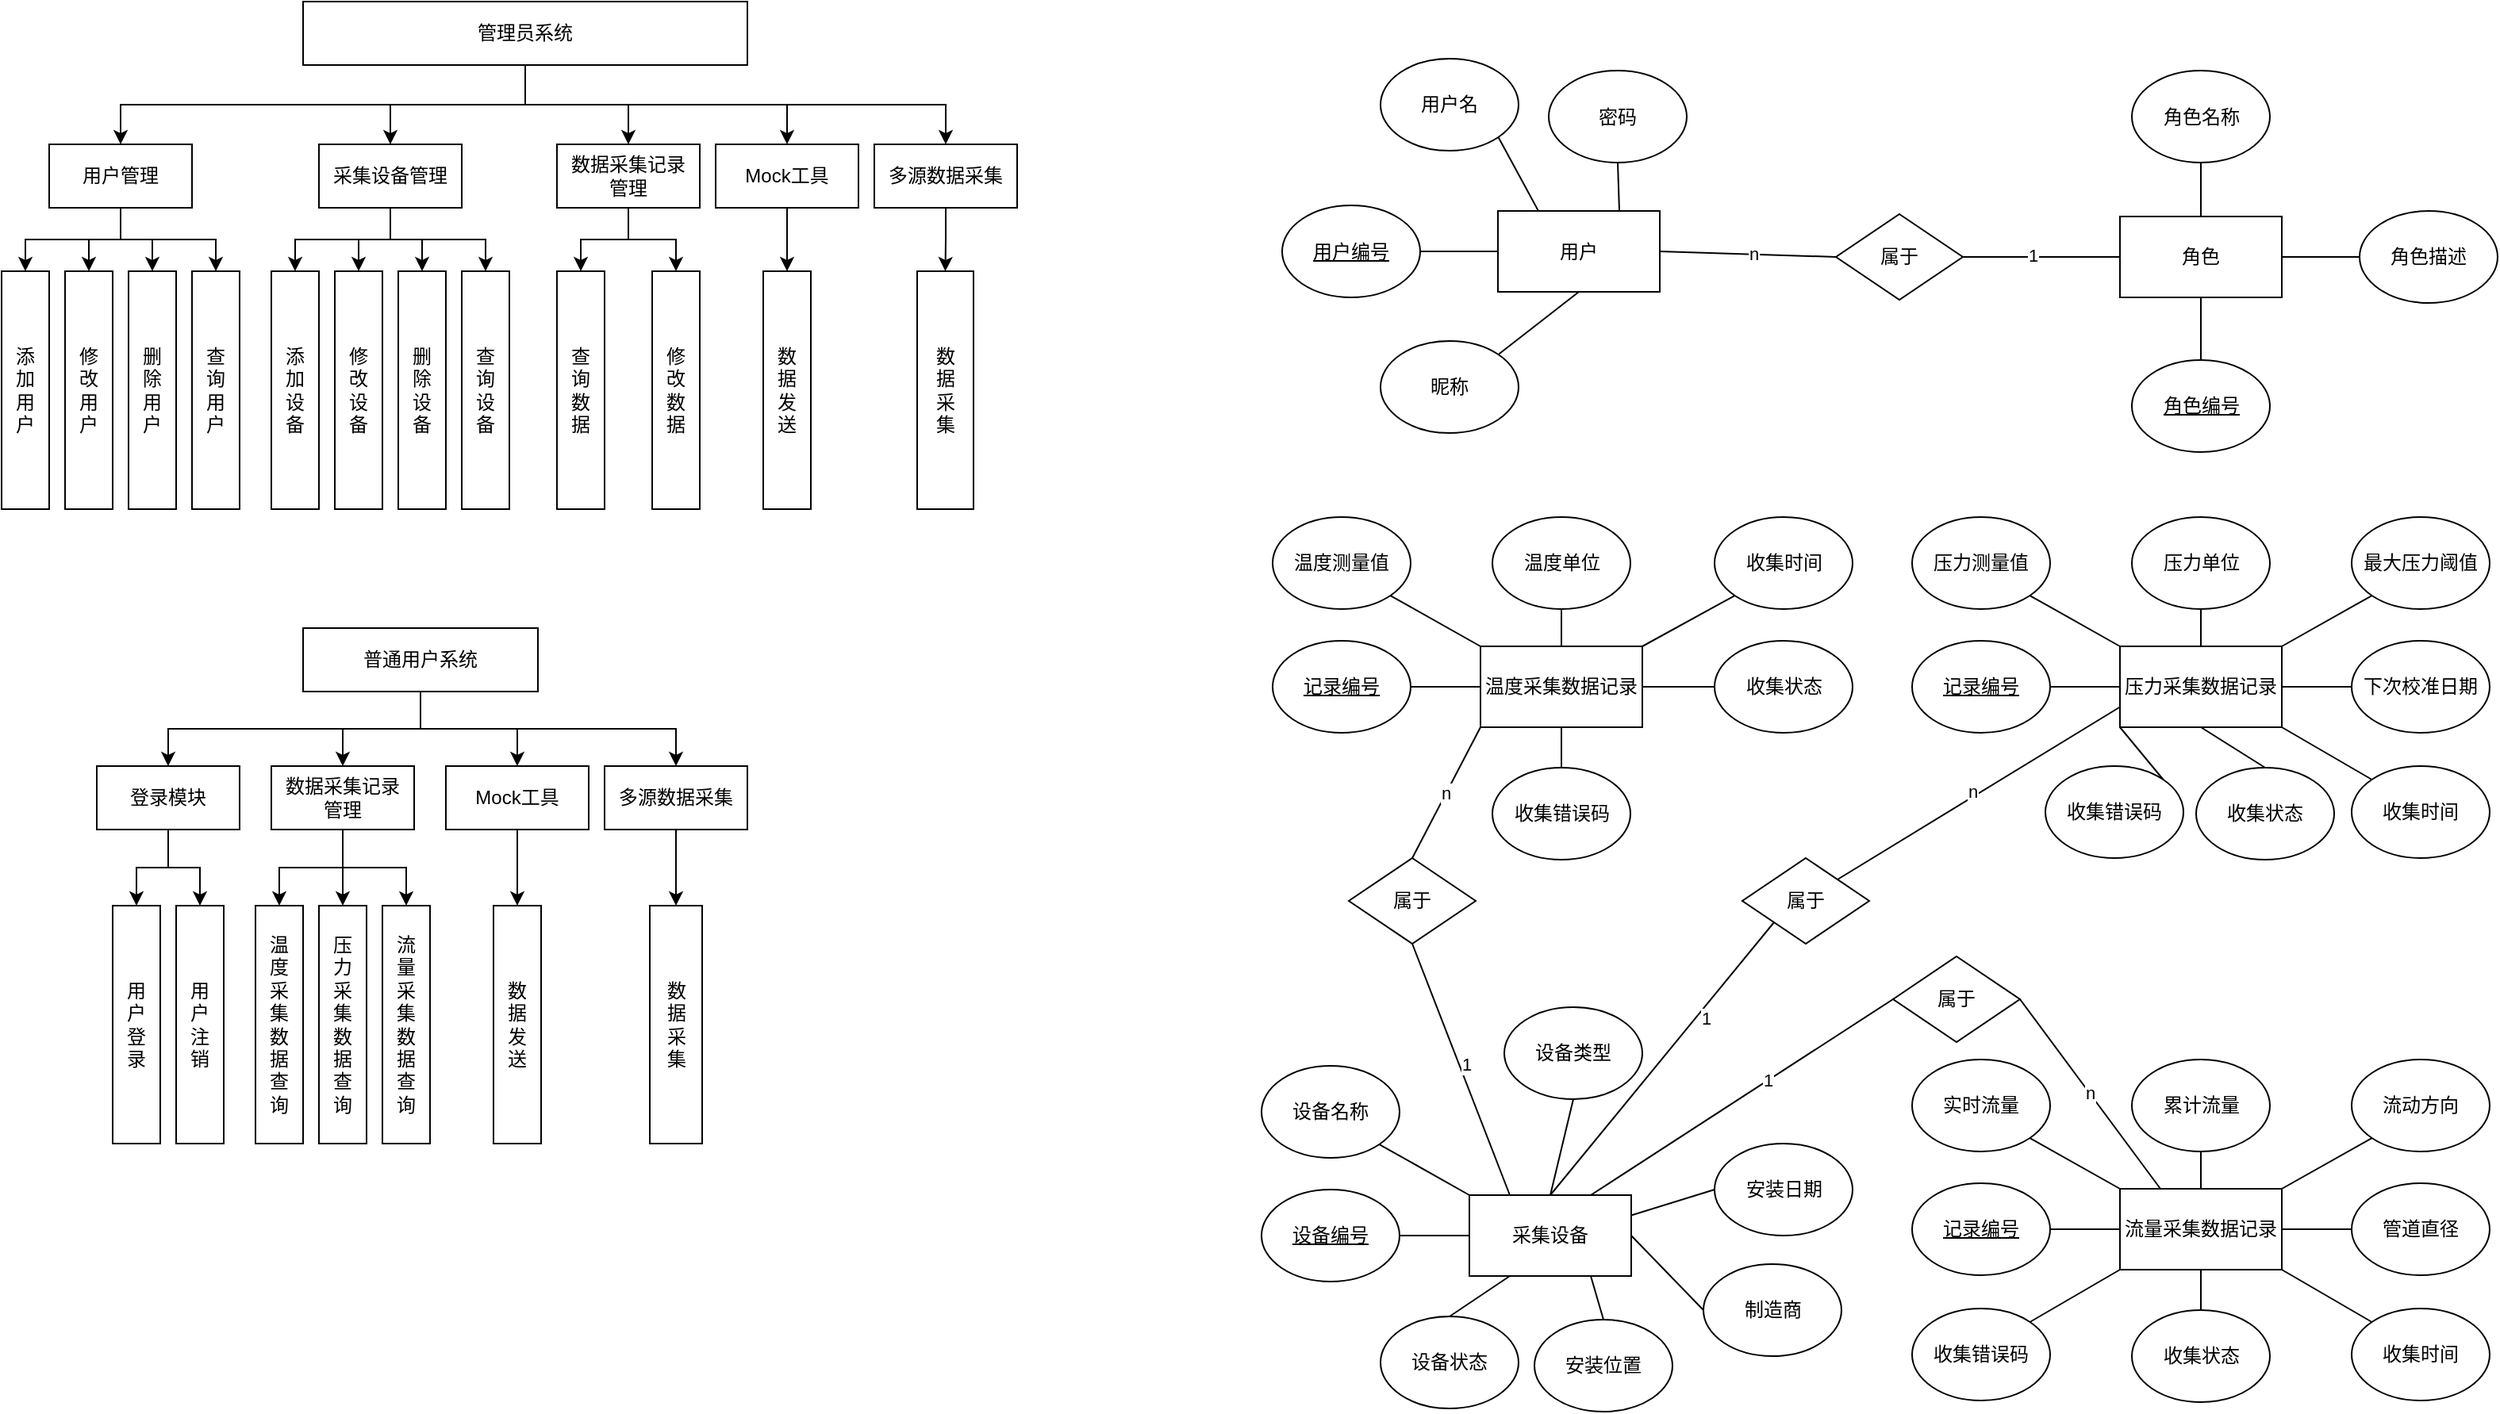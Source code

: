 <mxfile version="26.1.3">
  <diagram name="第 1 页" id="MYwcNr1ugUrhSAHtThHv">
    <mxGraphModel dx="1466" dy="929" grid="0" gridSize="10" guides="1" tooltips="1" connect="1" arrows="1" fold="1" page="1" pageScale="1" pageWidth="827" pageHeight="1169" math="0" shadow="0">
      <root>
        <mxCell id="0" />
        <mxCell id="1" parent="0" />
        <mxCell id="_uf0qR5cUyTxKE8fxkCO-37" style="edgeStyle=orthogonalEdgeStyle;rounded=0;orthogonalLoop=1;jettySize=auto;html=1;exitX=0.5;exitY=1;exitDx=0;exitDy=0;entryX=0.5;entryY=0;entryDx=0;entryDy=0;" parent="1" source="_uf0qR5cUyTxKE8fxkCO-5" target="_uf0qR5cUyTxKE8fxkCO-7" edge="1">
          <mxGeometry relative="1" as="geometry" />
        </mxCell>
        <mxCell id="_uf0qR5cUyTxKE8fxkCO-38" style="edgeStyle=orthogonalEdgeStyle;rounded=0;orthogonalLoop=1;jettySize=auto;html=1;exitX=0.5;exitY=1;exitDx=0;exitDy=0;entryX=0.5;entryY=0;entryDx=0;entryDy=0;" parent="1" source="_uf0qR5cUyTxKE8fxkCO-5" target="_uf0qR5cUyTxKE8fxkCO-21" edge="1">
          <mxGeometry relative="1" as="geometry" />
        </mxCell>
        <mxCell id="_uf0qR5cUyTxKE8fxkCO-39" style="edgeStyle=orthogonalEdgeStyle;rounded=0;orthogonalLoop=1;jettySize=auto;html=1;exitX=0.5;exitY=1;exitDx=0;exitDy=0;" parent="1" source="_uf0qR5cUyTxKE8fxkCO-5" target="_uf0qR5cUyTxKE8fxkCO-11" edge="1">
          <mxGeometry relative="1" as="geometry" />
        </mxCell>
        <mxCell id="_uf0qR5cUyTxKE8fxkCO-40" style="edgeStyle=orthogonalEdgeStyle;rounded=0;orthogonalLoop=1;jettySize=auto;html=1;exitX=0.5;exitY=1;exitDx=0;exitDy=0;" parent="1" source="_uf0qR5cUyTxKE8fxkCO-5" target="_uf0qR5cUyTxKE8fxkCO-9" edge="1">
          <mxGeometry relative="1" as="geometry" />
        </mxCell>
        <mxCell id="_uf0qR5cUyTxKE8fxkCO-41" style="edgeStyle=orthogonalEdgeStyle;rounded=0;orthogonalLoop=1;jettySize=auto;html=1;exitX=0.5;exitY=1;exitDx=0;exitDy=0;entryX=0.5;entryY=0;entryDx=0;entryDy=0;" parent="1" source="_uf0qR5cUyTxKE8fxkCO-5" target="_uf0qR5cUyTxKE8fxkCO-10" edge="1">
          <mxGeometry relative="1" as="geometry" />
        </mxCell>
        <mxCell id="_uf0qR5cUyTxKE8fxkCO-5" value="管理员系统" style="rounded=0;whiteSpace=wrap;html=1;" parent="1" vertex="1">
          <mxGeometry x="230" y="190" width="280" height="40" as="geometry" />
        </mxCell>
        <mxCell id="_uf0qR5cUyTxKE8fxkCO-17" style="edgeStyle=orthogonalEdgeStyle;rounded=0;orthogonalLoop=1;jettySize=auto;html=1;exitX=0.5;exitY=1;exitDx=0;exitDy=0;entryX=0.5;entryY=0;entryDx=0;entryDy=0;" parent="1" source="_uf0qR5cUyTxKE8fxkCO-7" target="_uf0qR5cUyTxKE8fxkCO-12" edge="1">
          <mxGeometry relative="1" as="geometry">
            <Array as="points">
              <mxPoint x="115" y="340" />
              <mxPoint x="55" y="340" />
            </Array>
          </mxGeometry>
        </mxCell>
        <mxCell id="_uf0qR5cUyTxKE8fxkCO-18" style="edgeStyle=orthogonalEdgeStyle;rounded=0;orthogonalLoop=1;jettySize=auto;html=1;exitX=0.5;exitY=1;exitDx=0;exitDy=0;entryX=0.5;entryY=0;entryDx=0;entryDy=0;" parent="1" source="_uf0qR5cUyTxKE8fxkCO-7" target="_uf0qR5cUyTxKE8fxkCO-13" edge="1">
          <mxGeometry relative="1" as="geometry" />
        </mxCell>
        <mxCell id="_uf0qR5cUyTxKE8fxkCO-19" style="edgeStyle=orthogonalEdgeStyle;rounded=0;orthogonalLoop=1;jettySize=auto;html=1;exitX=0.5;exitY=1;exitDx=0;exitDy=0;entryX=0.5;entryY=0;entryDx=0;entryDy=0;" parent="1" source="_uf0qR5cUyTxKE8fxkCO-7" target="_uf0qR5cUyTxKE8fxkCO-15" edge="1">
          <mxGeometry relative="1" as="geometry" />
        </mxCell>
        <mxCell id="_uf0qR5cUyTxKE8fxkCO-20" style="edgeStyle=orthogonalEdgeStyle;rounded=0;orthogonalLoop=1;jettySize=auto;html=1;exitX=0.5;exitY=1;exitDx=0;exitDy=0;entryX=0.5;entryY=0;entryDx=0;entryDy=0;" parent="1" source="_uf0qR5cUyTxKE8fxkCO-7" target="_uf0qR5cUyTxKE8fxkCO-16" edge="1">
          <mxGeometry relative="1" as="geometry" />
        </mxCell>
        <mxCell id="_uf0qR5cUyTxKE8fxkCO-7" value="用户管理" style="rounded=0;whiteSpace=wrap;html=1;" parent="1" vertex="1">
          <mxGeometry x="70" y="280" width="90" height="40" as="geometry" />
        </mxCell>
        <mxCell id="_uf0qR5cUyTxKE8fxkCO-32" style="edgeStyle=orthogonalEdgeStyle;rounded=0;orthogonalLoop=1;jettySize=auto;html=1;exitX=0.5;exitY=1;exitDx=0;exitDy=0;entryX=0.5;entryY=0;entryDx=0;entryDy=0;" parent="1" source="_uf0qR5cUyTxKE8fxkCO-9" target="_uf0qR5cUyTxKE8fxkCO-30" edge="1">
          <mxGeometry relative="1" as="geometry" />
        </mxCell>
        <mxCell id="_uf0qR5cUyTxKE8fxkCO-9" value="Mock工具" style="rounded=0;whiteSpace=wrap;html=1;" parent="1" vertex="1">
          <mxGeometry x="490" y="280" width="90" height="40" as="geometry" />
        </mxCell>
        <mxCell id="_uf0qR5cUyTxKE8fxkCO-33" style="edgeStyle=orthogonalEdgeStyle;rounded=0;orthogonalLoop=1;jettySize=auto;html=1;exitX=0.5;exitY=1;exitDx=0;exitDy=0;entryX=0.5;entryY=0;entryDx=0;entryDy=0;" parent="1" source="_uf0qR5cUyTxKE8fxkCO-10" target="_uf0qR5cUyTxKE8fxkCO-31" edge="1">
          <mxGeometry relative="1" as="geometry" />
        </mxCell>
        <mxCell id="_uf0qR5cUyTxKE8fxkCO-10" value="多源数据采集" style="rounded=0;whiteSpace=wrap;html=1;" parent="1" vertex="1">
          <mxGeometry x="590" y="280" width="90" height="40" as="geometry" />
        </mxCell>
        <mxCell id="_uf0qR5cUyTxKE8fxkCO-82" style="edgeStyle=orthogonalEdgeStyle;rounded=0;orthogonalLoop=1;jettySize=auto;html=1;exitX=0.5;exitY=1;exitDx=0;exitDy=0;" parent="1" source="_uf0qR5cUyTxKE8fxkCO-11" target="_uf0qR5cUyTxKE8fxkCO-35" edge="1">
          <mxGeometry relative="1" as="geometry" />
        </mxCell>
        <mxCell id="_uf0qR5cUyTxKE8fxkCO-83" style="edgeStyle=orthogonalEdgeStyle;rounded=0;orthogonalLoop=1;jettySize=auto;html=1;exitX=0.5;exitY=1;exitDx=0;exitDy=0;" parent="1" source="_uf0qR5cUyTxKE8fxkCO-11" target="_uf0qR5cUyTxKE8fxkCO-36" edge="1">
          <mxGeometry relative="1" as="geometry" />
        </mxCell>
        <mxCell id="_uf0qR5cUyTxKE8fxkCO-11" value="数据采集&lt;span style=&quot;background-color: transparent; color: light-dark(rgb(0, 0, 0), rgb(255, 255, 255));&quot;&gt;记录&lt;/span&gt;&lt;div&gt;&lt;span style=&quot;background-color: transparent; color: light-dark(rgb(0, 0, 0), rgb(255, 255, 255));&quot;&gt;管理&lt;/span&gt;&lt;/div&gt;" style="rounded=0;whiteSpace=wrap;html=1;" parent="1" vertex="1">
          <mxGeometry x="390" y="280" width="90" height="40" as="geometry" />
        </mxCell>
        <mxCell id="_uf0qR5cUyTxKE8fxkCO-12" value="添&lt;div&gt;加&lt;/div&gt;&lt;div&gt;用&lt;/div&gt;&lt;div&gt;户&lt;/div&gt;" style="rounded=0;whiteSpace=wrap;html=1;" parent="1" vertex="1">
          <mxGeometry x="40" y="360" width="30" height="150" as="geometry" />
        </mxCell>
        <mxCell id="_uf0qR5cUyTxKE8fxkCO-13" value="修&lt;div&gt;改&lt;/div&gt;&lt;div&gt;用&lt;/div&gt;&lt;div&gt;户&lt;/div&gt;" style="rounded=0;whiteSpace=wrap;html=1;" parent="1" vertex="1">
          <mxGeometry x="80" y="360" width="30" height="150" as="geometry" />
        </mxCell>
        <mxCell id="_uf0qR5cUyTxKE8fxkCO-15" value="删&lt;div&gt;除&lt;/div&gt;&lt;div&gt;用&lt;/div&gt;&lt;div&gt;户&lt;/div&gt;" style="rounded=0;whiteSpace=wrap;html=1;" parent="1" vertex="1">
          <mxGeometry x="120" y="360" width="30" height="150" as="geometry" />
        </mxCell>
        <mxCell id="_uf0qR5cUyTxKE8fxkCO-16" value="查&lt;div&gt;询&lt;/div&gt;&lt;div&gt;用&lt;/div&gt;&lt;div&gt;户&lt;/div&gt;" style="rounded=0;whiteSpace=wrap;html=1;" parent="1" vertex="1">
          <mxGeometry x="160" y="360" width="30" height="150" as="geometry" />
        </mxCell>
        <mxCell id="_uf0qR5cUyTxKE8fxkCO-26" style="edgeStyle=orthogonalEdgeStyle;rounded=0;orthogonalLoop=1;jettySize=auto;html=1;exitX=0.5;exitY=1;exitDx=0;exitDy=0;entryX=0.5;entryY=0;entryDx=0;entryDy=0;" parent="1" source="_uf0qR5cUyTxKE8fxkCO-21" target="_uf0qR5cUyTxKE8fxkCO-22" edge="1">
          <mxGeometry relative="1" as="geometry" />
        </mxCell>
        <mxCell id="_uf0qR5cUyTxKE8fxkCO-27" style="edgeStyle=orthogonalEdgeStyle;rounded=0;orthogonalLoop=1;jettySize=auto;html=1;exitX=0.5;exitY=1;exitDx=0;exitDy=0;entryX=0.5;entryY=0;entryDx=0;entryDy=0;" parent="1" source="_uf0qR5cUyTxKE8fxkCO-21" target="_uf0qR5cUyTxKE8fxkCO-23" edge="1">
          <mxGeometry relative="1" as="geometry" />
        </mxCell>
        <mxCell id="_uf0qR5cUyTxKE8fxkCO-28" style="edgeStyle=orthogonalEdgeStyle;rounded=0;orthogonalLoop=1;jettySize=auto;html=1;exitX=0.5;exitY=1;exitDx=0;exitDy=0;entryX=0.5;entryY=0;entryDx=0;entryDy=0;" parent="1" source="_uf0qR5cUyTxKE8fxkCO-21" target="_uf0qR5cUyTxKE8fxkCO-24" edge="1">
          <mxGeometry relative="1" as="geometry" />
        </mxCell>
        <mxCell id="_uf0qR5cUyTxKE8fxkCO-29" style="edgeStyle=orthogonalEdgeStyle;rounded=0;orthogonalLoop=1;jettySize=auto;html=1;exitX=0.5;exitY=1;exitDx=0;exitDy=0;entryX=0.5;entryY=0;entryDx=0;entryDy=0;" parent="1" source="_uf0qR5cUyTxKE8fxkCO-21" target="_uf0qR5cUyTxKE8fxkCO-25" edge="1">
          <mxGeometry relative="1" as="geometry" />
        </mxCell>
        <mxCell id="_uf0qR5cUyTxKE8fxkCO-21" value="采集设备管理" style="rounded=0;whiteSpace=wrap;html=1;" parent="1" vertex="1">
          <mxGeometry x="240" y="280" width="90" height="40" as="geometry" />
        </mxCell>
        <mxCell id="_uf0qR5cUyTxKE8fxkCO-22" value="添&lt;div&gt;加&lt;/div&gt;&lt;div&gt;设&lt;/div&gt;&lt;div&gt;备&lt;/div&gt;" style="rounded=0;whiteSpace=wrap;html=1;" parent="1" vertex="1">
          <mxGeometry x="210" y="360" width="30" height="150" as="geometry" />
        </mxCell>
        <mxCell id="_uf0qR5cUyTxKE8fxkCO-23" value="修&lt;div&gt;改&lt;div&gt;设&lt;/div&gt;&lt;div&gt;备&lt;/div&gt;&lt;/div&gt;" style="rounded=0;whiteSpace=wrap;html=1;" parent="1" vertex="1">
          <mxGeometry x="250" y="360" width="30" height="150" as="geometry" />
        </mxCell>
        <mxCell id="_uf0qR5cUyTxKE8fxkCO-24" value="删&lt;div&gt;除&lt;/div&gt;&lt;div&gt;设&lt;/div&gt;&lt;div&gt;备&lt;/div&gt;" style="rounded=0;whiteSpace=wrap;html=1;" parent="1" vertex="1">
          <mxGeometry x="290" y="360" width="30" height="150" as="geometry" />
        </mxCell>
        <mxCell id="_uf0qR5cUyTxKE8fxkCO-25" value="查&lt;div&gt;询&lt;/div&gt;&lt;div&gt;设&lt;/div&gt;&lt;div&gt;备&lt;/div&gt;" style="rounded=0;whiteSpace=wrap;html=1;" parent="1" vertex="1">
          <mxGeometry x="330" y="360" width="30" height="150" as="geometry" />
        </mxCell>
        <mxCell id="_uf0qR5cUyTxKE8fxkCO-30" value="数&lt;div&gt;据&lt;/div&gt;&lt;div&gt;发&lt;/div&gt;&lt;div&gt;送&lt;/div&gt;" style="rounded=0;whiteSpace=wrap;html=1;" parent="1" vertex="1">
          <mxGeometry x="520" y="360" width="30" height="150" as="geometry" />
        </mxCell>
        <mxCell id="_uf0qR5cUyTxKE8fxkCO-31" value="数&lt;div&gt;据&lt;/div&gt;&lt;div&gt;采&lt;/div&gt;&lt;div&gt;集&lt;/div&gt;" style="rounded=0;whiteSpace=wrap;html=1;" parent="1" vertex="1">
          <mxGeometry x="617" y="360" width="35.5" height="150" as="geometry" />
        </mxCell>
        <mxCell id="_uf0qR5cUyTxKE8fxkCO-35" value="查&lt;div&gt;询&lt;/div&gt;&lt;div&gt;数&lt;/div&gt;&lt;div&gt;据&lt;/div&gt;" style="rounded=0;whiteSpace=wrap;html=1;" parent="1" vertex="1">
          <mxGeometry x="390" y="360" width="30" height="150" as="geometry" />
        </mxCell>
        <mxCell id="_uf0qR5cUyTxKE8fxkCO-36" value="修&lt;div&gt;改&lt;/div&gt;&lt;div&gt;&lt;div&gt;数&lt;/div&gt;&lt;div&gt;据&lt;/div&gt;&lt;/div&gt;" style="rounded=0;whiteSpace=wrap;html=1;" parent="1" vertex="1">
          <mxGeometry x="450" y="360" width="30" height="150" as="geometry" />
        </mxCell>
        <mxCell id="_uf0qR5cUyTxKE8fxkCO-44" style="edgeStyle=orthogonalEdgeStyle;rounded=0;orthogonalLoop=1;jettySize=auto;html=1;exitX=0.5;exitY=1;exitDx=0;exitDy=0;" parent="1" source="_uf0qR5cUyTxKE8fxkCO-47" target="_uf0qR5cUyTxKE8fxkCO-57" edge="1">
          <mxGeometry relative="1" as="geometry" />
        </mxCell>
        <mxCell id="_uf0qR5cUyTxKE8fxkCO-45" style="edgeStyle=orthogonalEdgeStyle;rounded=0;orthogonalLoop=1;jettySize=auto;html=1;exitX=0.5;exitY=1;exitDx=0;exitDy=0;" parent="1" source="_uf0qR5cUyTxKE8fxkCO-47" target="_uf0qR5cUyTxKE8fxkCO-54" edge="1">
          <mxGeometry relative="1" as="geometry" />
        </mxCell>
        <mxCell id="_uf0qR5cUyTxKE8fxkCO-46" style="edgeStyle=orthogonalEdgeStyle;rounded=0;orthogonalLoop=1;jettySize=auto;html=1;exitX=0.5;exitY=1;exitDx=0;exitDy=0;entryX=0.5;entryY=0;entryDx=0;entryDy=0;" parent="1" source="_uf0qR5cUyTxKE8fxkCO-47" target="_uf0qR5cUyTxKE8fxkCO-56" edge="1">
          <mxGeometry relative="1" as="geometry" />
        </mxCell>
        <mxCell id="_uf0qR5cUyTxKE8fxkCO-94" style="edgeStyle=orthogonalEdgeStyle;rounded=0;orthogonalLoop=1;jettySize=auto;html=1;exitX=0.5;exitY=1;exitDx=0;exitDy=0;entryX=0.5;entryY=0;entryDx=0;entryDy=0;" parent="1" source="_uf0qR5cUyTxKE8fxkCO-47" target="_uf0qR5cUyTxKE8fxkCO-89" edge="1">
          <mxGeometry relative="1" as="geometry" />
        </mxCell>
        <mxCell id="_uf0qR5cUyTxKE8fxkCO-47" value="普通用户系统" style="rounded=0;whiteSpace=wrap;html=1;" parent="1" vertex="1">
          <mxGeometry x="230" y="585" width="148" height="40" as="geometry" />
        </mxCell>
        <mxCell id="_uf0qR5cUyTxKE8fxkCO-53" style="edgeStyle=orthogonalEdgeStyle;rounded=0;orthogonalLoop=1;jettySize=auto;html=1;exitX=0.5;exitY=1;exitDx=0;exitDy=0;entryX=0.5;entryY=0;entryDx=0;entryDy=0;" parent="1" source="_uf0qR5cUyTxKE8fxkCO-54" target="_uf0qR5cUyTxKE8fxkCO-71" edge="1">
          <mxGeometry relative="1" as="geometry" />
        </mxCell>
        <mxCell id="_uf0qR5cUyTxKE8fxkCO-54" value="Mock工具" style="rounded=0;whiteSpace=wrap;html=1;" parent="1" vertex="1">
          <mxGeometry x="320" y="672" width="90" height="40" as="geometry" />
        </mxCell>
        <mxCell id="_uf0qR5cUyTxKE8fxkCO-55" style="edgeStyle=orthogonalEdgeStyle;rounded=0;orthogonalLoop=1;jettySize=auto;html=1;exitX=0.5;exitY=1;exitDx=0;exitDy=0;entryX=0.5;entryY=0;entryDx=0;entryDy=0;" parent="1" source="_uf0qR5cUyTxKE8fxkCO-56" target="_uf0qR5cUyTxKE8fxkCO-72" edge="1">
          <mxGeometry relative="1" as="geometry" />
        </mxCell>
        <mxCell id="_uf0qR5cUyTxKE8fxkCO-56" value="多源数据采集" style="rounded=0;whiteSpace=wrap;html=1;" parent="1" vertex="1">
          <mxGeometry x="420" y="672" width="90" height="40" as="geometry" />
        </mxCell>
        <mxCell id="_uf0qR5cUyTxKE8fxkCO-86" style="edgeStyle=orthogonalEdgeStyle;rounded=0;orthogonalLoop=1;jettySize=auto;html=1;exitX=0.5;exitY=1;exitDx=0;exitDy=0;entryX=0.5;entryY=0;entryDx=0;entryDy=0;" parent="1" source="_uf0qR5cUyTxKE8fxkCO-57" target="_uf0qR5cUyTxKE8fxkCO-73" edge="1">
          <mxGeometry relative="1" as="geometry" />
        </mxCell>
        <mxCell id="_uf0qR5cUyTxKE8fxkCO-87" style="edgeStyle=orthogonalEdgeStyle;rounded=0;orthogonalLoop=1;jettySize=auto;html=1;exitX=0.5;exitY=1;exitDx=0;exitDy=0;entryX=0.5;entryY=0;entryDx=0;entryDy=0;" parent="1" source="_uf0qR5cUyTxKE8fxkCO-57" target="_uf0qR5cUyTxKE8fxkCO-84" edge="1">
          <mxGeometry relative="1" as="geometry" />
        </mxCell>
        <mxCell id="_uf0qR5cUyTxKE8fxkCO-88" style="edgeStyle=orthogonalEdgeStyle;rounded=0;orthogonalLoop=1;jettySize=auto;html=1;exitX=0.5;exitY=1;exitDx=0;exitDy=0;entryX=0.5;entryY=0;entryDx=0;entryDy=0;" parent="1" source="_uf0qR5cUyTxKE8fxkCO-57" target="_uf0qR5cUyTxKE8fxkCO-85" edge="1">
          <mxGeometry relative="1" as="geometry" />
        </mxCell>
        <mxCell id="_uf0qR5cUyTxKE8fxkCO-57" value="数据采集&lt;span style=&quot;background-color: transparent; color: light-dark(rgb(0, 0, 0), rgb(255, 255, 255));&quot;&gt;记录&lt;/span&gt;&lt;div&gt;&lt;span style=&quot;background-color: transparent; color: light-dark(rgb(0, 0, 0), rgb(255, 255, 255));&quot;&gt;管理&lt;/span&gt;&lt;/div&gt;" style="rounded=0;whiteSpace=wrap;html=1;" parent="1" vertex="1">
          <mxGeometry x="210" y="672" width="90" height="40" as="geometry" />
        </mxCell>
        <mxCell id="_uf0qR5cUyTxKE8fxkCO-71" value="数&lt;div&gt;据&lt;/div&gt;&lt;div&gt;发&lt;/div&gt;&lt;div&gt;送&lt;/div&gt;" style="rounded=0;whiteSpace=wrap;html=1;" parent="1" vertex="1">
          <mxGeometry x="350" y="760" width="30" height="150" as="geometry" />
        </mxCell>
        <mxCell id="_uf0qR5cUyTxKE8fxkCO-72" value="数&lt;div&gt;据&lt;/div&gt;&lt;div&gt;采&lt;/div&gt;&lt;div&gt;集&lt;/div&gt;" style="rounded=0;whiteSpace=wrap;html=1;" parent="1" vertex="1">
          <mxGeometry x="448.5" y="760" width="33" height="150" as="geometry" />
        </mxCell>
        <mxCell id="_uf0qR5cUyTxKE8fxkCO-73" value="温&lt;div&gt;度&lt;/div&gt;&lt;div&gt;采&lt;/div&gt;&lt;div&gt;集&lt;/div&gt;&lt;div&gt;数&lt;/div&gt;&lt;div&gt;据&lt;/div&gt;&lt;div&gt;查&lt;/div&gt;&lt;div&gt;询&lt;/div&gt;" style="rounded=0;whiteSpace=wrap;html=1;" parent="1" vertex="1">
          <mxGeometry x="200" y="760" width="30" height="150" as="geometry" />
        </mxCell>
        <mxCell id="_uf0qR5cUyTxKE8fxkCO-84" value="压&lt;div&gt;力&lt;br&gt;&lt;div&gt;采&lt;/div&gt;&lt;div&gt;集&lt;/div&gt;&lt;div&gt;数&lt;/div&gt;&lt;div&gt;据&lt;/div&gt;&lt;div&gt;查&lt;/div&gt;&lt;div&gt;询&lt;/div&gt;&lt;/div&gt;" style="rounded=0;whiteSpace=wrap;html=1;" parent="1" vertex="1">
          <mxGeometry x="240" y="760" width="30" height="150" as="geometry" />
        </mxCell>
        <mxCell id="_uf0qR5cUyTxKE8fxkCO-85" value="流&lt;div&gt;量&lt;br&gt;&lt;div&gt;&lt;div&gt;采&lt;/div&gt;&lt;div&gt;集&lt;/div&gt;&lt;div&gt;数&lt;/div&gt;&lt;div&gt;据&lt;/div&gt;&lt;div&gt;查&lt;/div&gt;&lt;div&gt;询&lt;/div&gt;&lt;/div&gt;&lt;/div&gt;" style="rounded=0;whiteSpace=wrap;html=1;" parent="1" vertex="1">
          <mxGeometry x="280" y="760" width="30" height="150" as="geometry" />
        </mxCell>
        <mxCell id="_uf0qR5cUyTxKE8fxkCO-92" style="edgeStyle=orthogonalEdgeStyle;rounded=0;orthogonalLoop=1;jettySize=auto;html=1;exitX=0.5;exitY=1;exitDx=0;exitDy=0;entryX=0.5;entryY=0;entryDx=0;entryDy=0;" parent="1" source="_uf0qR5cUyTxKE8fxkCO-89" target="_uf0qR5cUyTxKE8fxkCO-90" edge="1">
          <mxGeometry relative="1" as="geometry" />
        </mxCell>
        <mxCell id="_uf0qR5cUyTxKE8fxkCO-93" style="edgeStyle=orthogonalEdgeStyle;rounded=0;orthogonalLoop=1;jettySize=auto;html=1;exitX=0.5;exitY=1;exitDx=0;exitDy=0;entryX=0.5;entryY=0;entryDx=0;entryDy=0;" parent="1" source="_uf0qR5cUyTxKE8fxkCO-89" target="_uf0qR5cUyTxKE8fxkCO-91" edge="1">
          <mxGeometry relative="1" as="geometry" />
        </mxCell>
        <mxCell id="_uf0qR5cUyTxKE8fxkCO-89" value="登录模块" style="rounded=0;whiteSpace=wrap;html=1;" parent="1" vertex="1">
          <mxGeometry x="100" y="672" width="90" height="40" as="geometry" />
        </mxCell>
        <mxCell id="_uf0qR5cUyTxKE8fxkCO-90" value="用&lt;div&gt;户&lt;/div&gt;&lt;div&gt;登&lt;/div&gt;&lt;div&gt;录&lt;/div&gt;" style="rounded=0;whiteSpace=wrap;html=1;fillColor=default;" parent="1" vertex="1">
          <mxGeometry x="110" y="760" width="30" height="150" as="geometry" />
        </mxCell>
        <mxCell id="_uf0qR5cUyTxKE8fxkCO-91" value="用&lt;div&gt;户&lt;/div&gt;&lt;div&gt;注&lt;/div&gt;&lt;div&gt;销&lt;/div&gt;" style="rounded=0;whiteSpace=wrap;html=1;fillColor=default;" parent="1" vertex="1">
          <mxGeometry x="150" y="760" width="30" height="150" as="geometry" />
        </mxCell>
        <mxCell id="K0Fhoypk4YpixcWQolRQ-6" style="edgeStyle=orthogonalEdgeStyle;rounded=0;orthogonalLoop=1;jettySize=auto;html=1;exitX=1;exitY=0.5;exitDx=0;exitDy=0;entryX=0;entryY=0.5;entryDx=0;entryDy=0;endArrow=none;startFill=0;" edge="1" parent="1" source="K0Fhoypk4YpixcWQolRQ-1" target="K0Fhoypk4YpixcWQolRQ-4">
          <mxGeometry relative="1" as="geometry" />
        </mxCell>
        <mxCell id="K0Fhoypk4YpixcWQolRQ-7" style="edgeStyle=orthogonalEdgeStyle;rounded=0;orthogonalLoop=1;jettySize=auto;html=1;exitX=0.5;exitY=0;exitDx=0;exitDy=0;entryX=0.5;entryY=1;entryDx=0;entryDy=0;endArrow=none;startFill=0;" edge="1" parent="1" source="K0Fhoypk4YpixcWQolRQ-1" target="K0Fhoypk4YpixcWQolRQ-3">
          <mxGeometry relative="1" as="geometry" />
        </mxCell>
        <mxCell id="K0Fhoypk4YpixcWQolRQ-91" style="edgeStyle=orthogonalEdgeStyle;rounded=0;orthogonalLoop=1;jettySize=auto;html=1;exitX=0.5;exitY=1;exitDx=0;exitDy=0;entryX=0.5;entryY=0;entryDx=0;entryDy=0;endArrow=none;startFill=0;" edge="1" parent="1" source="K0Fhoypk4YpixcWQolRQ-1" target="K0Fhoypk4YpixcWQolRQ-2">
          <mxGeometry relative="1" as="geometry" />
        </mxCell>
        <mxCell id="K0Fhoypk4YpixcWQolRQ-1" value="角色" style="rounded=0;whiteSpace=wrap;html=1;" vertex="1" parent="1">
          <mxGeometry x="1375" y="325.5" width="102" height="51" as="geometry" />
        </mxCell>
        <mxCell id="K0Fhoypk4YpixcWQolRQ-2" value="角色编号" style="ellipse;whiteSpace=wrap;html=1;fontStyle=4" vertex="1" parent="1">
          <mxGeometry x="1382.5" y="416" width="87" height="58" as="geometry" />
        </mxCell>
        <mxCell id="K0Fhoypk4YpixcWQolRQ-3" value="角色名称" style="ellipse;whiteSpace=wrap;html=1;" vertex="1" parent="1">
          <mxGeometry x="1382.5" y="233.5" width="87" height="58" as="geometry" />
        </mxCell>
        <mxCell id="K0Fhoypk4YpixcWQolRQ-4" value="角色描述" style="ellipse;whiteSpace=wrap;html=1;" vertex="1" parent="1">
          <mxGeometry x="1526" y="322" width="87" height="58" as="geometry" />
        </mxCell>
        <mxCell id="K0Fhoypk4YpixcWQolRQ-17" style="rounded=0;orthogonalLoop=1;jettySize=auto;html=1;exitX=0;exitY=0.5;exitDx=0;exitDy=0;entryX=1;entryY=0.5;entryDx=0;entryDy=0;endArrow=none;startFill=0;" edge="1" parent="1" source="K0Fhoypk4YpixcWQolRQ-9" target="K0Fhoypk4YpixcWQolRQ-10">
          <mxGeometry relative="1" as="geometry" />
        </mxCell>
        <mxCell id="K0Fhoypk4YpixcWQolRQ-18" style="rounded=0;orthogonalLoop=1;jettySize=auto;html=1;exitX=0;exitY=0;exitDx=0;exitDy=0;entryX=1;entryY=1;entryDx=0;entryDy=0;endArrow=none;startFill=0;" edge="1" parent="1" source="K0Fhoypk4YpixcWQolRQ-9" target="K0Fhoypk4YpixcWQolRQ-11">
          <mxGeometry relative="1" as="geometry" />
        </mxCell>
        <mxCell id="K0Fhoypk4YpixcWQolRQ-19" style="rounded=0;orthogonalLoop=1;jettySize=auto;html=1;exitX=0.5;exitY=0;exitDx=0;exitDy=0;entryX=0.5;entryY=1;entryDx=0;entryDy=0;endArrow=none;startFill=0;" edge="1" parent="1" source="K0Fhoypk4YpixcWQolRQ-9" target="K0Fhoypk4YpixcWQolRQ-12">
          <mxGeometry relative="1" as="geometry" />
        </mxCell>
        <mxCell id="K0Fhoypk4YpixcWQolRQ-21" style="rounded=0;orthogonalLoop=1;jettySize=auto;html=1;exitX=1;exitY=0.5;exitDx=0;exitDy=0;entryX=0;entryY=0.5;entryDx=0;entryDy=0;endArrow=none;startFill=0;" edge="1" parent="1" source="K0Fhoypk4YpixcWQolRQ-9" target="K0Fhoypk4YpixcWQolRQ-15">
          <mxGeometry relative="1" as="geometry" />
        </mxCell>
        <mxCell id="K0Fhoypk4YpixcWQolRQ-25" style="rounded=0;orthogonalLoop=1;jettySize=auto;html=1;exitX=0.75;exitY=1;exitDx=0;exitDy=0;entryX=0.5;entryY=0;entryDx=0;entryDy=0;endArrow=none;startFill=0;" edge="1" parent="1" source="K0Fhoypk4YpixcWQolRQ-9" target="K0Fhoypk4YpixcWQolRQ-14">
          <mxGeometry relative="1" as="geometry" />
        </mxCell>
        <mxCell id="K0Fhoypk4YpixcWQolRQ-26" style="rounded=0;orthogonalLoop=1;jettySize=auto;html=1;exitX=0.25;exitY=1;exitDx=0;exitDy=0;entryX=0.5;entryY=0;entryDx=0;entryDy=0;endArrow=none;startFill=0;" edge="1" parent="1" source="K0Fhoypk4YpixcWQolRQ-9" target="K0Fhoypk4YpixcWQolRQ-16">
          <mxGeometry relative="1" as="geometry" />
        </mxCell>
        <mxCell id="K0Fhoypk4YpixcWQolRQ-105" style="rounded=0;orthogonalLoop=1;jettySize=auto;html=1;exitX=1;exitY=0.25;exitDx=0;exitDy=0;entryX=0;entryY=0.5;entryDx=0;entryDy=0;endArrow=none;startFill=0;" edge="1" parent="1" source="K0Fhoypk4YpixcWQolRQ-9" target="K0Fhoypk4YpixcWQolRQ-13">
          <mxGeometry relative="1" as="geometry" />
        </mxCell>
        <mxCell id="K0Fhoypk4YpixcWQolRQ-108" style="rounded=0;orthogonalLoop=1;jettySize=auto;html=1;exitX=0.5;exitY=0;exitDx=0;exitDy=0;entryX=0;entryY=1;entryDx=0;entryDy=0;endArrow=none;startFill=0;" edge="1" parent="1" source="K0Fhoypk4YpixcWQolRQ-9" target="K0Fhoypk4YpixcWQolRQ-101">
          <mxGeometry relative="1" as="geometry" />
        </mxCell>
        <mxCell id="K0Fhoypk4YpixcWQolRQ-113" value="1" style="edgeLabel;html=1;align=center;verticalAlign=middle;resizable=0;points=[];" vertex="1" connectable="0" parent="K0Fhoypk4YpixcWQolRQ-108">
          <mxGeometry x="0.344" y="-4" relative="1" as="geometry">
            <mxPoint y="1" as="offset" />
          </mxGeometry>
        </mxCell>
        <mxCell id="K0Fhoypk4YpixcWQolRQ-109" style="rounded=0;orthogonalLoop=1;jettySize=auto;html=1;exitX=0.25;exitY=0;exitDx=0;exitDy=0;entryX=0.5;entryY=1;entryDx=0;entryDy=0;endArrow=none;startFill=0;" edge="1" parent="1" source="K0Fhoypk4YpixcWQolRQ-9" target="K0Fhoypk4YpixcWQolRQ-100">
          <mxGeometry relative="1" as="geometry" />
        </mxCell>
        <mxCell id="K0Fhoypk4YpixcWQolRQ-112" value="1" style="edgeLabel;html=1;align=center;verticalAlign=middle;resizable=0;points=[];" vertex="1" connectable="0" parent="K0Fhoypk4YpixcWQolRQ-109">
          <mxGeometry x="0.028" y="-4" relative="1" as="geometry">
            <mxPoint as="offset" />
          </mxGeometry>
        </mxCell>
        <mxCell id="K0Fhoypk4YpixcWQolRQ-9" value="采集设备" style="rounded=0;whiteSpace=wrap;html=1;" vertex="1" parent="1">
          <mxGeometry x="965" y="942.5" width="102" height="51" as="geometry" />
        </mxCell>
        <mxCell id="K0Fhoypk4YpixcWQolRQ-10" value="设备编号" style="ellipse;whiteSpace=wrap;html=1;fontStyle=4" vertex="1" parent="1">
          <mxGeometry x="834" y="939" width="87" height="58" as="geometry" />
        </mxCell>
        <mxCell id="K0Fhoypk4YpixcWQolRQ-11" value="设备名称" style="ellipse;whiteSpace=wrap;html=1;" vertex="1" parent="1">
          <mxGeometry x="834" y="861" width="87" height="58" as="geometry" />
        </mxCell>
        <mxCell id="K0Fhoypk4YpixcWQolRQ-12" value="设备类型" style="ellipse;whiteSpace=wrap;html=1;" vertex="1" parent="1">
          <mxGeometry x="987" y="824" width="87" height="58" as="geometry" />
        </mxCell>
        <mxCell id="K0Fhoypk4YpixcWQolRQ-13" value="安装日期" style="ellipse;whiteSpace=wrap;html=1;" vertex="1" parent="1">
          <mxGeometry x="1119.5" y="910" width="87" height="58" as="geometry" />
        </mxCell>
        <mxCell id="K0Fhoypk4YpixcWQolRQ-14" value="安装位置" style="ellipse;whiteSpace=wrap;html=1;" vertex="1" parent="1">
          <mxGeometry x="1006" y="1021" width="87" height="58" as="geometry" />
        </mxCell>
        <mxCell id="K0Fhoypk4YpixcWQolRQ-15" value="制造商" style="ellipse;whiteSpace=wrap;html=1;" vertex="1" parent="1">
          <mxGeometry x="1112.5" y="986" width="87" height="58" as="geometry" />
        </mxCell>
        <mxCell id="K0Fhoypk4YpixcWQolRQ-16" value="设备状态" style="ellipse;whiteSpace=wrap;html=1;" vertex="1" parent="1">
          <mxGeometry x="909" y="1019" width="87" height="58" as="geometry" />
        </mxCell>
        <mxCell id="K0Fhoypk4YpixcWQolRQ-27" style="rounded=0;orthogonalLoop=1;jettySize=auto;html=1;exitX=0;exitY=0.5;exitDx=0;exitDy=0;entryX=1;entryY=0.5;entryDx=0;entryDy=0;endArrow=none;startFill=0;" edge="1" parent="1" source="K0Fhoypk4YpixcWQolRQ-34" target="K0Fhoypk4YpixcWQolRQ-35">
          <mxGeometry relative="1" as="geometry" />
        </mxCell>
        <mxCell id="K0Fhoypk4YpixcWQolRQ-28" style="rounded=0;orthogonalLoop=1;jettySize=auto;html=1;exitX=0;exitY=0;exitDx=0;exitDy=0;entryX=1;entryY=1;entryDx=0;entryDy=0;endArrow=none;startFill=0;" edge="1" parent="1" source="K0Fhoypk4YpixcWQolRQ-34" target="K0Fhoypk4YpixcWQolRQ-36">
          <mxGeometry relative="1" as="geometry" />
        </mxCell>
        <mxCell id="K0Fhoypk4YpixcWQolRQ-29" style="rounded=0;orthogonalLoop=1;jettySize=auto;html=1;exitX=0.5;exitY=0;exitDx=0;exitDy=0;entryX=0.5;entryY=1;entryDx=0;entryDy=0;endArrow=none;startFill=0;" edge="1" parent="1" source="K0Fhoypk4YpixcWQolRQ-34" target="K0Fhoypk4YpixcWQolRQ-37">
          <mxGeometry relative="1" as="geometry" />
        </mxCell>
        <mxCell id="K0Fhoypk4YpixcWQolRQ-30" style="rounded=0;orthogonalLoop=1;jettySize=auto;html=1;exitX=1;exitY=0;exitDx=0;exitDy=0;entryX=0;entryY=1;entryDx=0;entryDy=0;endArrow=none;startFill=0;" edge="1" parent="1" source="K0Fhoypk4YpixcWQolRQ-34" target="K0Fhoypk4YpixcWQolRQ-38">
          <mxGeometry relative="1" as="geometry" />
        </mxCell>
        <mxCell id="K0Fhoypk4YpixcWQolRQ-31" style="rounded=0;orthogonalLoop=1;jettySize=auto;html=1;exitX=1;exitY=0.5;exitDx=0;exitDy=0;entryX=0;entryY=0.5;entryDx=0;entryDy=0;endArrow=none;startFill=0;" edge="1" parent="1" source="K0Fhoypk4YpixcWQolRQ-34" target="K0Fhoypk4YpixcWQolRQ-40">
          <mxGeometry relative="1" as="geometry" />
        </mxCell>
        <mxCell id="K0Fhoypk4YpixcWQolRQ-42" style="edgeStyle=orthogonalEdgeStyle;rounded=0;orthogonalLoop=1;jettySize=auto;html=1;exitX=0.5;exitY=1;exitDx=0;exitDy=0;entryX=0.5;entryY=0;entryDx=0;entryDy=0;endArrow=none;startFill=0;" edge="1" parent="1" source="K0Fhoypk4YpixcWQolRQ-34" target="K0Fhoypk4YpixcWQolRQ-39">
          <mxGeometry relative="1" as="geometry" />
        </mxCell>
        <mxCell id="K0Fhoypk4YpixcWQolRQ-34" value="温度采集数据记录" style="rounded=0;whiteSpace=wrap;html=1;" vertex="1" parent="1">
          <mxGeometry x="972" y="596.5" width="102" height="51" as="geometry" />
        </mxCell>
        <mxCell id="K0Fhoypk4YpixcWQolRQ-35" value="记录编号" style="ellipse;whiteSpace=wrap;html=1;fontStyle=4" vertex="1" parent="1">
          <mxGeometry x="841" y="593" width="87" height="58" as="geometry" />
        </mxCell>
        <mxCell id="K0Fhoypk4YpixcWQolRQ-36" value="温度测量值" style="ellipse;whiteSpace=wrap;html=1;" vertex="1" parent="1">
          <mxGeometry x="841" y="515" width="87" height="58" as="geometry" />
        </mxCell>
        <mxCell id="K0Fhoypk4YpixcWQolRQ-37" value="温度单位" style="ellipse;whiteSpace=wrap;html=1;" vertex="1" parent="1">
          <mxGeometry x="979.5" y="515" width="87" height="58" as="geometry" />
        </mxCell>
        <mxCell id="K0Fhoypk4YpixcWQolRQ-38" value="收集时间" style="ellipse;whiteSpace=wrap;html=1;" vertex="1" parent="1">
          <mxGeometry x="1119.5" y="515" width="87" height="58" as="geometry" />
        </mxCell>
        <mxCell id="K0Fhoypk4YpixcWQolRQ-39" value="收集错误码" style="ellipse;whiteSpace=wrap;html=1;" vertex="1" parent="1">
          <mxGeometry x="979.5" y="673" width="87" height="58" as="geometry" />
        </mxCell>
        <mxCell id="K0Fhoypk4YpixcWQolRQ-40" value="收集状态" style="ellipse;whiteSpace=wrap;html=1;" vertex="1" parent="1">
          <mxGeometry x="1119.5" y="593" width="87" height="58" as="geometry" />
        </mxCell>
        <mxCell id="K0Fhoypk4YpixcWQolRQ-43" style="rounded=0;orthogonalLoop=1;jettySize=auto;html=1;exitX=0;exitY=0.5;exitDx=0;exitDy=0;entryX=1;entryY=0.5;entryDx=0;entryDy=0;endArrow=none;startFill=0;" edge="1" parent="1" source="K0Fhoypk4YpixcWQolRQ-49" target="K0Fhoypk4YpixcWQolRQ-50">
          <mxGeometry relative="1" as="geometry" />
        </mxCell>
        <mxCell id="K0Fhoypk4YpixcWQolRQ-44" style="rounded=0;orthogonalLoop=1;jettySize=auto;html=1;exitX=0;exitY=0;exitDx=0;exitDy=0;entryX=1;entryY=1;entryDx=0;entryDy=0;endArrow=none;startFill=0;" edge="1" parent="1" source="K0Fhoypk4YpixcWQolRQ-49" target="K0Fhoypk4YpixcWQolRQ-51">
          <mxGeometry relative="1" as="geometry" />
        </mxCell>
        <mxCell id="K0Fhoypk4YpixcWQolRQ-45" style="rounded=0;orthogonalLoop=1;jettySize=auto;html=1;exitX=0.5;exitY=0;exitDx=0;exitDy=0;entryX=0.5;entryY=1;entryDx=0;entryDy=0;endArrow=none;startFill=0;" edge="1" parent="1" source="K0Fhoypk4YpixcWQolRQ-49" target="K0Fhoypk4YpixcWQolRQ-52">
          <mxGeometry relative="1" as="geometry" />
        </mxCell>
        <mxCell id="K0Fhoypk4YpixcWQolRQ-60" style="rounded=0;orthogonalLoop=1;jettySize=auto;html=1;exitX=0.5;exitY=1;exitDx=0;exitDy=0;entryX=0.5;entryY=0;entryDx=0;entryDy=0;endArrow=none;startFill=0;" edge="1" parent="1" source="K0Fhoypk4YpixcWQolRQ-49" target="K0Fhoypk4YpixcWQolRQ-59">
          <mxGeometry relative="1" as="geometry" />
        </mxCell>
        <mxCell id="K0Fhoypk4YpixcWQolRQ-61" style="rounded=0;orthogonalLoop=1;jettySize=auto;html=1;exitX=0;exitY=1;exitDx=0;exitDy=0;entryX=1;entryY=0;entryDx=0;entryDy=0;endArrow=none;startFill=0;" edge="1" parent="1" source="K0Fhoypk4YpixcWQolRQ-49" target="K0Fhoypk4YpixcWQolRQ-54">
          <mxGeometry relative="1" as="geometry" />
        </mxCell>
        <mxCell id="K0Fhoypk4YpixcWQolRQ-62" style="rounded=0;orthogonalLoop=1;jettySize=auto;html=1;exitX=1;exitY=1;exitDx=0;exitDy=0;entryX=0;entryY=0;entryDx=0;entryDy=0;endArrow=none;startFill=0;" edge="1" parent="1" source="K0Fhoypk4YpixcWQolRQ-49" target="K0Fhoypk4YpixcWQolRQ-58">
          <mxGeometry relative="1" as="geometry" />
        </mxCell>
        <mxCell id="K0Fhoypk4YpixcWQolRQ-63" style="rounded=0;orthogonalLoop=1;jettySize=auto;html=1;exitX=1;exitY=0.5;exitDx=0;exitDy=0;entryX=0;entryY=0.5;entryDx=0;entryDy=0;endArrow=none;startFill=0;" edge="1" parent="1" source="K0Fhoypk4YpixcWQolRQ-49" target="K0Fhoypk4YpixcWQolRQ-57">
          <mxGeometry relative="1" as="geometry" />
        </mxCell>
        <mxCell id="K0Fhoypk4YpixcWQolRQ-64" style="rounded=0;orthogonalLoop=1;jettySize=auto;html=1;exitX=1;exitY=0;exitDx=0;exitDy=0;entryX=0;entryY=1;entryDx=0;entryDy=0;endArrow=none;startFill=0;" edge="1" parent="1" source="K0Fhoypk4YpixcWQolRQ-49" target="K0Fhoypk4YpixcWQolRQ-56">
          <mxGeometry relative="1" as="geometry" />
        </mxCell>
        <mxCell id="K0Fhoypk4YpixcWQolRQ-111" style="rounded=0;orthogonalLoop=1;jettySize=auto;html=1;exitX=0;exitY=0.75;exitDx=0;exitDy=0;entryX=1;entryY=0;entryDx=0;entryDy=0;endArrow=none;startFill=0;" edge="1" parent="1" source="K0Fhoypk4YpixcWQolRQ-49" target="K0Fhoypk4YpixcWQolRQ-101">
          <mxGeometry relative="1" as="geometry" />
        </mxCell>
        <mxCell id="K0Fhoypk4YpixcWQolRQ-114" value="n" style="edgeLabel;html=1;align=center;verticalAlign=middle;resizable=0;points=[];" vertex="1" connectable="0" parent="K0Fhoypk4YpixcWQolRQ-111">
          <mxGeometry x="0.035" y="-3" relative="1" as="geometry">
            <mxPoint y="-1" as="offset" />
          </mxGeometry>
        </mxCell>
        <mxCell id="K0Fhoypk4YpixcWQolRQ-49" value="压力采集数据记录" style="rounded=0;whiteSpace=wrap;html=1;" vertex="1" parent="1">
          <mxGeometry x="1375" y="596.5" width="102" height="51" as="geometry" />
        </mxCell>
        <mxCell id="K0Fhoypk4YpixcWQolRQ-50" value="记录编号" style="ellipse;whiteSpace=wrap;html=1;fontStyle=4" vertex="1" parent="1">
          <mxGeometry x="1244" y="593" width="87" height="58" as="geometry" />
        </mxCell>
        <mxCell id="K0Fhoypk4YpixcWQolRQ-51" value="压力测量值" style="ellipse;whiteSpace=wrap;html=1;" vertex="1" parent="1">
          <mxGeometry x="1244" y="515" width="87" height="58" as="geometry" />
        </mxCell>
        <mxCell id="K0Fhoypk4YpixcWQolRQ-52" value="压力单位" style="ellipse;whiteSpace=wrap;html=1;" vertex="1" parent="1">
          <mxGeometry x="1382.5" y="515" width="87" height="58" as="geometry" />
        </mxCell>
        <mxCell id="K0Fhoypk4YpixcWQolRQ-54" value="收集错误码" style="ellipse;whiteSpace=wrap;html=1;" vertex="1" parent="1">
          <mxGeometry x="1328" y="672" width="87" height="58" as="geometry" />
        </mxCell>
        <mxCell id="K0Fhoypk4YpixcWQolRQ-56" value="最大压力阈值" style="ellipse;whiteSpace=wrap;html=1;" vertex="1" parent="1">
          <mxGeometry x="1521" y="515" width="87" height="58" as="geometry" />
        </mxCell>
        <mxCell id="K0Fhoypk4YpixcWQolRQ-57" value="下次校准日期" style="ellipse;whiteSpace=wrap;html=1;" vertex="1" parent="1">
          <mxGeometry x="1521" y="593" width="87" height="58" as="geometry" />
        </mxCell>
        <mxCell id="K0Fhoypk4YpixcWQolRQ-58" value="收集时间" style="ellipse;whiteSpace=wrap;html=1;" vertex="1" parent="1">
          <mxGeometry x="1521" y="672" width="87" height="58" as="geometry" />
        </mxCell>
        <mxCell id="K0Fhoypk4YpixcWQolRQ-59" value="收集状态" style="ellipse;whiteSpace=wrap;html=1;" vertex="1" parent="1">
          <mxGeometry x="1423" y="673" width="87" height="58" as="geometry" />
        </mxCell>
        <mxCell id="K0Fhoypk4YpixcWQolRQ-65" style="rounded=0;orthogonalLoop=1;jettySize=auto;html=1;exitX=0;exitY=0.5;exitDx=0;exitDy=0;entryX=1;entryY=0.5;entryDx=0;entryDy=0;endArrow=none;startFill=0;" edge="1" parent="1" source="K0Fhoypk4YpixcWQolRQ-73" target="K0Fhoypk4YpixcWQolRQ-74">
          <mxGeometry relative="1" as="geometry" />
        </mxCell>
        <mxCell id="K0Fhoypk4YpixcWQolRQ-66" style="rounded=0;orthogonalLoop=1;jettySize=auto;html=1;exitX=0;exitY=0;exitDx=0;exitDy=0;entryX=1;entryY=1;entryDx=0;entryDy=0;endArrow=none;startFill=0;" edge="1" parent="1" source="K0Fhoypk4YpixcWQolRQ-73" target="K0Fhoypk4YpixcWQolRQ-75">
          <mxGeometry relative="1" as="geometry" />
        </mxCell>
        <mxCell id="K0Fhoypk4YpixcWQolRQ-67" style="rounded=0;orthogonalLoop=1;jettySize=auto;html=1;exitX=0.5;exitY=0;exitDx=0;exitDy=0;entryX=0.5;entryY=1;entryDx=0;entryDy=0;endArrow=none;startFill=0;" edge="1" parent="1" source="K0Fhoypk4YpixcWQolRQ-73" target="K0Fhoypk4YpixcWQolRQ-76">
          <mxGeometry relative="1" as="geometry" />
        </mxCell>
        <mxCell id="K0Fhoypk4YpixcWQolRQ-68" style="rounded=0;orthogonalLoop=1;jettySize=auto;html=1;exitX=0.5;exitY=1;exitDx=0;exitDy=0;entryX=0.5;entryY=0;entryDx=0;entryDy=0;endArrow=none;startFill=0;" edge="1" parent="1" source="K0Fhoypk4YpixcWQolRQ-73" target="K0Fhoypk4YpixcWQolRQ-81">
          <mxGeometry relative="1" as="geometry" />
        </mxCell>
        <mxCell id="K0Fhoypk4YpixcWQolRQ-69" style="rounded=0;orthogonalLoop=1;jettySize=auto;html=1;exitX=0;exitY=1;exitDx=0;exitDy=0;entryX=1;entryY=0;entryDx=0;entryDy=0;endArrow=none;startFill=0;" edge="1" parent="1" source="K0Fhoypk4YpixcWQolRQ-73" target="K0Fhoypk4YpixcWQolRQ-77">
          <mxGeometry relative="1" as="geometry" />
        </mxCell>
        <mxCell id="K0Fhoypk4YpixcWQolRQ-70" style="rounded=0;orthogonalLoop=1;jettySize=auto;html=1;exitX=1;exitY=1;exitDx=0;exitDy=0;entryX=0;entryY=0;entryDx=0;entryDy=0;endArrow=none;startFill=0;" edge="1" parent="1" source="K0Fhoypk4YpixcWQolRQ-73" target="K0Fhoypk4YpixcWQolRQ-80">
          <mxGeometry relative="1" as="geometry" />
        </mxCell>
        <mxCell id="K0Fhoypk4YpixcWQolRQ-71" style="rounded=0;orthogonalLoop=1;jettySize=auto;html=1;exitX=1;exitY=0.5;exitDx=0;exitDy=0;entryX=0;entryY=0.5;entryDx=0;entryDy=0;endArrow=none;startFill=0;" edge="1" parent="1" source="K0Fhoypk4YpixcWQolRQ-73" target="K0Fhoypk4YpixcWQolRQ-79">
          <mxGeometry relative="1" as="geometry" />
        </mxCell>
        <mxCell id="K0Fhoypk4YpixcWQolRQ-72" style="rounded=0;orthogonalLoop=1;jettySize=auto;html=1;exitX=1;exitY=0;exitDx=0;exitDy=0;entryX=0;entryY=1;entryDx=0;entryDy=0;endArrow=none;startFill=0;" edge="1" parent="1" source="K0Fhoypk4YpixcWQolRQ-73" target="K0Fhoypk4YpixcWQolRQ-78">
          <mxGeometry relative="1" as="geometry" />
        </mxCell>
        <mxCell id="K0Fhoypk4YpixcWQolRQ-103" style="rounded=0;orthogonalLoop=1;jettySize=auto;html=1;exitX=0.25;exitY=0;exitDx=0;exitDy=0;entryX=1;entryY=0.5;entryDx=0;entryDy=0;endArrow=none;startFill=0;" edge="1" parent="1" source="K0Fhoypk4YpixcWQolRQ-73" target="K0Fhoypk4YpixcWQolRQ-102">
          <mxGeometry relative="1" as="geometry" />
        </mxCell>
        <mxCell id="K0Fhoypk4YpixcWQolRQ-107" value="n" style="edgeLabel;html=1;align=center;verticalAlign=middle;resizable=0;points=[];" vertex="1" connectable="0" parent="K0Fhoypk4YpixcWQolRQ-103">
          <mxGeometry x="0.013" relative="1" as="geometry">
            <mxPoint as="offset" />
          </mxGeometry>
        </mxCell>
        <mxCell id="K0Fhoypk4YpixcWQolRQ-73" value="流量采集数据记录" style="rounded=0;whiteSpace=wrap;html=1;" vertex="1" parent="1">
          <mxGeometry x="1375" y="938.5" width="102" height="51" as="geometry" />
        </mxCell>
        <mxCell id="K0Fhoypk4YpixcWQolRQ-74" value="记录编号" style="ellipse;whiteSpace=wrap;html=1;fontStyle=4" vertex="1" parent="1">
          <mxGeometry x="1244" y="935" width="87" height="58" as="geometry" />
        </mxCell>
        <mxCell id="K0Fhoypk4YpixcWQolRQ-75" value="实时流量" style="ellipse;whiteSpace=wrap;html=1;" vertex="1" parent="1">
          <mxGeometry x="1244" y="857" width="87" height="58" as="geometry" />
        </mxCell>
        <mxCell id="K0Fhoypk4YpixcWQolRQ-76" value="累计流量" style="ellipse;whiteSpace=wrap;html=1;" vertex="1" parent="1">
          <mxGeometry x="1382.5" y="857" width="87" height="58" as="geometry" />
        </mxCell>
        <mxCell id="K0Fhoypk4YpixcWQolRQ-77" value="收集错误码" style="ellipse;whiteSpace=wrap;html=1;" vertex="1" parent="1">
          <mxGeometry x="1244" y="1014" width="87" height="58" as="geometry" />
        </mxCell>
        <mxCell id="K0Fhoypk4YpixcWQolRQ-78" value="流动方向" style="ellipse;whiteSpace=wrap;html=1;" vertex="1" parent="1">
          <mxGeometry x="1521" y="857" width="87" height="58" as="geometry" />
        </mxCell>
        <mxCell id="K0Fhoypk4YpixcWQolRQ-79" value="管道直径" style="ellipse;whiteSpace=wrap;html=1;" vertex="1" parent="1">
          <mxGeometry x="1521" y="935" width="87" height="58" as="geometry" />
        </mxCell>
        <mxCell id="K0Fhoypk4YpixcWQolRQ-80" value="收集时间" style="ellipse;whiteSpace=wrap;html=1;" vertex="1" parent="1">
          <mxGeometry x="1521" y="1014" width="87" height="58" as="geometry" />
        </mxCell>
        <mxCell id="K0Fhoypk4YpixcWQolRQ-81" value="收集状态" style="ellipse;whiteSpace=wrap;html=1;" vertex="1" parent="1">
          <mxGeometry x="1382.5" y="1015" width="87" height="58" as="geometry" />
        </mxCell>
        <mxCell id="K0Fhoypk4YpixcWQolRQ-82" style="edgeStyle=orthogonalEdgeStyle;rounded=0;orthogonalLoop=1;jettySize=auto;html=1;exitX=0;exitY=0.5;exitDx=0;exitDy=0;entryX=1;entryY=0.5;entryDx=0;entryDy=0;endArrow=none;startFill=0;" edge="1" parent="1" source="K0Fhoypk4YpixcWQolRQ-85" target="K0Fhoypk4YpixcWQolRQ-86">
          <mxGeometry relative="1" as="geometry" />
        </mxCell>
        <mxCell id="K0Fhoypk4YpixcWQolRQ-93" style="rounded=0;orthogonalLoop=1;jettySize=auto;html=1;exitX=1;exitY=0.5;exitDx=0;exitDy=0;entryX=0;entryY=0.5;entryDx=0;entryDy=0;endArrow=none;startFill=0;" edge="1" parent="1" source="K0Fhoypk4YpixcWQolRQ-85" target="K0Fhoypk4YpixcWQolRQ-92">
          <mxGeometry relative="1" as="geometry" />
        </mxCell>
        <mxCell id="K0Fhoypk4YpixcWQolRQ-99" value="n" style="edgeLabel;html=1;align=center;verticalAlign=middle;resizable=0;points=[];" vertex="1" connectable="0" parent="K0Fhoypk4YpixcWQolRQ-93">
          <mxGeometry x="0.062" y="1" relative="1" as="geometry">
            <mxPoint as="offset" />
          </mxGeometry>
        </mxCell>
        <mxCell id="K0Fhoypk4YpixcWQolRQ-95" style="rounded=0;orthogonalLoop=1;jettySize=auto;html=1;exitX=0.75;exitY=0;exitDx=0;exitDy=0;entryX=0.5;entryY=1;entryDx=0;entryDy=0;endArrow=none;startFill=0;" edge="1" parent="1" source="K0Fhoypk4YpixcWQolRQ-85" target="K0Fhoypk4YpixcWQolRQ-89">
          <mxGeometry relative="1" as="geometry" />
        </mxCell>
        <mxCell id="K0Fhoypk4YpixcWQolRQ-96" style="rounded=0;orthogonalLoop=1;jettySize=auto;html=1;exitX=0.5;exitY=1;exitDx=0;exitDy=0;entryX=1;entryY=0;entryDx=0;entryDy=0;endArrow=none;startFill=0;" edge="1" parent="1" source="K0Fhoypk4YpixcWQolRQ-85" target="K0Fhoypk4YpixcWQolRQ-90">
          <mxGeometry relative="1" as="geometry" />
        </mxCell>
        <mxCell id="K0Fhoypk4YpixcWQolRQ-97" style="rounded=0;orthogonalLoop=1;jettySize=auto;html=1;exitX=0.25;exitY=0;exitDx=0;exitDy=0;entryX=1;entryY=1;entryDx=0;entryDy=0;endArrow=none;startFill=0;" edge="1" parent="1" source="K0Fhoypk4YpixcWQolRQ-85" target="K0Fhoypk4YpixcWQolRQ-87">
          <mxGeometry relative="1" as="geometry" />
        </mxCell>
        <mxCell id="K0Fhoypk4YpixcWQolRQ-85" value="用户" style="rounded=0;whiteSpace=wrap;html=1;" vertex="1" parent="1">
          <mxGeometry x="983" y="322" width="102" height="51" as="geometry" />
        </mxCell>
        <mxCell id="K0Fhoypk4YpixcWQolRQ-86" value="用户编号" style="ellipse;whiteSpace=wrap;html=1;fontStyle=4" vertex="1" parent="1">
          <mxGeometry x="847" y="318.5" width="87" height="58" as="geometry" />
        </mxCell>
        <mxCell id="K0Fhoypk4YpixcWQolRQ-87" value="用户名" style="ellipse;whiteSpace=wrap;html=1;" vertex="1" parent="1">
          <mxGeometry x="909" y="226" width="87" height="58" as="geometry" />
        </mxCell>
        <mxCell id="K0Fhoypk4YpixcWQolRQ-89" value="密码" style="ellipse;whiteSpace=wrap;html=1;" vertex="1" parent="1">
          <mxGeometry x="1015" y="233.5" width="87" height="58" as="geometry" />
        </mxCell>
        <mxCell id="K0Fhoypk4YpixcWQolRQ-90" value="昵称" style="ellipse;whiteSpace=wrap;html=1;" vertex="1" parent="1">
          <mxGeometry x="909" y="404" width="87" height="58" as="geometry" />
        </mxCell>
        <mxCell id="K0Fhoypk4YpixcWQolRQ-94" style="rounded=0;orthogonalLoop=1;jettySize=auto;html=1;exitX=1;exitY=0.5;exitDx=0;exitDy=0;entryX=0;entryY=0.5;entryDx=0;entryDy=0;endArrow=none;startFill=0;" edge="1" parent="1" source="K0Fhoypk4YpixcWQolRQ-92" target="K0Fhoypk4YpixcWQolRQ-1">
          <mxGeometry relative="1" as="geometry" />
        </mxCell>
        <mxCell id="K0Fhoypk4YpixcWQolRQ-98" value="1" style="edgeLabel;html=1;align=center;verticalAlign=middle;resizable=0;points=[];" vertex="1" connectable="0" parent="K0Fhoypk4YpixcWQolRQ-94">
          <mxGeometry x="-0.088" y="1" relative="1" as="geometry">
            <mxPoint x="-1" as="offset" />
          </mxGeometry>
        </mxCell>
        <mxCell id="K0Fhoypk4YpixcWQolRQ-92" value="属于" style="rhombus;whiteSpace=wrap;html=1;" vertex="1" parent="1">
          <mxGeometry x="1196" y="324" width="80" height="54" as="geometry" />
        </mxCell>
        <mxCell id="K0Fhoypk4YpixcWQolRQ-110" value="n" style="rounded=0;orthogonalLoop=1;jettySize=auto;html=1;exitX=0.5;exitY=0;exitDx=0;exitDy=0;entryX=0;entryY=1;entryDx=0;entryDy=0;endArrow=none;startFill=0;" edge="1" parent="1" source="K0Fhoypk4YpixcWQolRQ-100" target="K0Fhoypk4YpixcWQolRQ-34">
          <mxGeometry relative="1" as="geometry" />
        </mxCell>
        <mxCell id="K0Fhoypk4YpixcWQolRQ-100" value="属于" style="rhombus;whiteSpace=wrap;html=1;" vertex="1" parent="1">
          <mxGeometry x="889" y="730" width="80" height="54" as="geometry" />
        </mxCell>
        <mxCell id="K0Fhoypk4YpixcWQolRQ-101" value="属于" style="rhombus;whiteSpace=wrap;html=1;" vertex="1" parent="1">
          <mxGeometry x="1137" y="730" width="80" height="54" as="geometry" />
        </mxCell>
        <mxCell id="K0Fhoypk4YpixcWQolRQ-104" style="rounded=0;orthogonalLoop=1;jettySize=auto;html=1;exitX=0;exitY=0.5;exitDx=0;exitDy=0;entryX=0.75;entryY=0;entryDx=0;entryDy=0;endArrow=none;startFill=0;" edge="1" parent="1" source="K0Fhoypk4YpixcWQolRQ-102" target="K0Fhoypk4YpixcWQolRQ-9">
          <mxGeometry relative="1" as="geometry" />
        </mxCell>
        <mxCell id="K0Fhoypk4YpixcWQolRQ-106" value="1" style="edgeLabel;html=1;align=center;verticalAlign=middle;resizable=0;points=[];" vertex="1" connectable="0" parent="K0Fhoypk4YpixcWQolRQ-104">
          <mxGeometry x="-0.171" y="-1" relative="1" as="geometry">
            <mxPoint as="offset" />
          </mxGeometry>
        </mxCell>
        <mxCell id="K0Fhoypk4YpixcWQolRQ-102" value="属于" style="rhombus;whiteSpace=wrap;html=1;" vertex="1" parent="1">
          <mxGeometry x="1232" y="792" width="80" height="54" as="geometry" />
        </mxCell>
      </root>
    </mxGraphModel>
  </diagram>
</mxfile>
